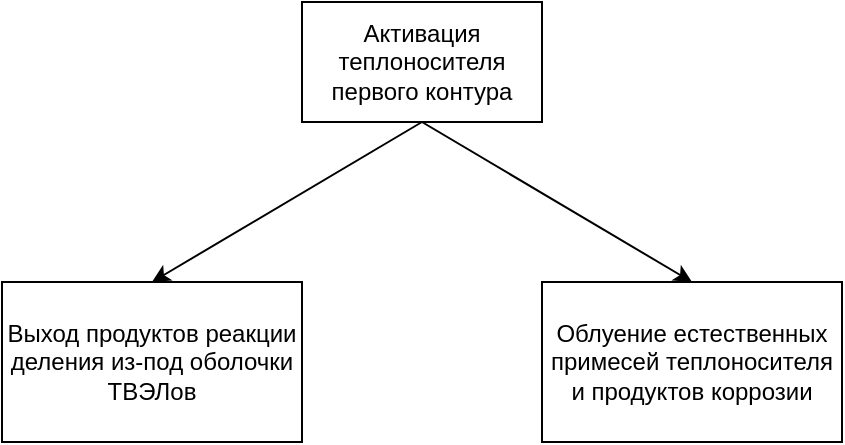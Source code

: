 <mxfile version="11.3.0" type="device" pages="1"><diagram id="K7y_gwTb6S4yZ_gEg3-P" name="Page-1"><mxGraphModel dx="1092" dy="736" grid="1" gridSize="10" guides="1" tooltips="1" connect="1" arrows="1" fold="1" page="1" pageScale="1" pageWidth="827" pageHeight="1169" math="0" shadow="0"><root><mxCell id="0"/><mxCell id="1" parent="0"/><mxCell id="8agP0D-kVPYgnpdw4WTK-2" value="Активация теплоносителя первого контура" style="rounded=0;whiteSpace=wrap;html=1;" vertex="1" parent="1"><mxGeometry x="360" y="100" width="120" height="60" as="geometry"/></mxCell><mxCell id="8agP0D-kVPYgnpdw4WTK-4" value="Облуение естественных примесей теплоносителя и продуктов коррозии" style="rounded=0;whiteSpace=wrap;html=1;" vertex="1" parent="1"><mxGeometry x="480" y="240" width="150" height="80" as="geometry"/></mxCell><mxCell id="8agP0D-kVPYgnpdw4WTK-10" value="Выход продуктов реакции деления из-под оболочки ТВЭЛов" style="rounded=0;whiteSpace=wrap;html=1;" vertex="1" parent="1"><mxGeometry x="210" y="240" width="150" height="80" as="geometry"/></mxCell><mxCell id="8agP0D-kVPYgnpdw4WTK-11" value="" style="endArrow=classic;html=1;entryX=0.5;entryY=0;entryDx=0;entryDy=0;exitX=0.5;exitY=1;exitDx=0;exitDy=0;" edge="1" parent="1" source="8agP0D-kVPYgnpdw4WTK-2" target="8agP0D-kVPYgnpdw4WTK-10"><mxGeometry width="50" height="50" relative="1" as="geometry"><mxPoint x="210" y="390" as="sourcePoint"/><mxPoint x="260" y="340" as="targetPoint"/></mxGeometry></mxCell><mxCell id="8agP0D-kVPYgnpdw4WTK-12" value="" style="endArrow=classic;html=1;entryX=0.5;entryY=0;entryDx=0;entryDy=0;exitX=0.5;exitY=1;exitDx=0;exitDy=0;" edge="1" parent="1" source="8agP0D-kVPYgnpdw4WTK-2" target="8agP0D-kVPYgnpdw4WTK-4"><mxGeometry width="50" height="50" relative="1" as="geometry"><mxPoint x="475" y="200" as="sourcePoint"/><mxPoint x="340" y="280" as="targetPoint"/></mxGeometry></mxCell></root></mxGraphModel></diagram></mxfile>